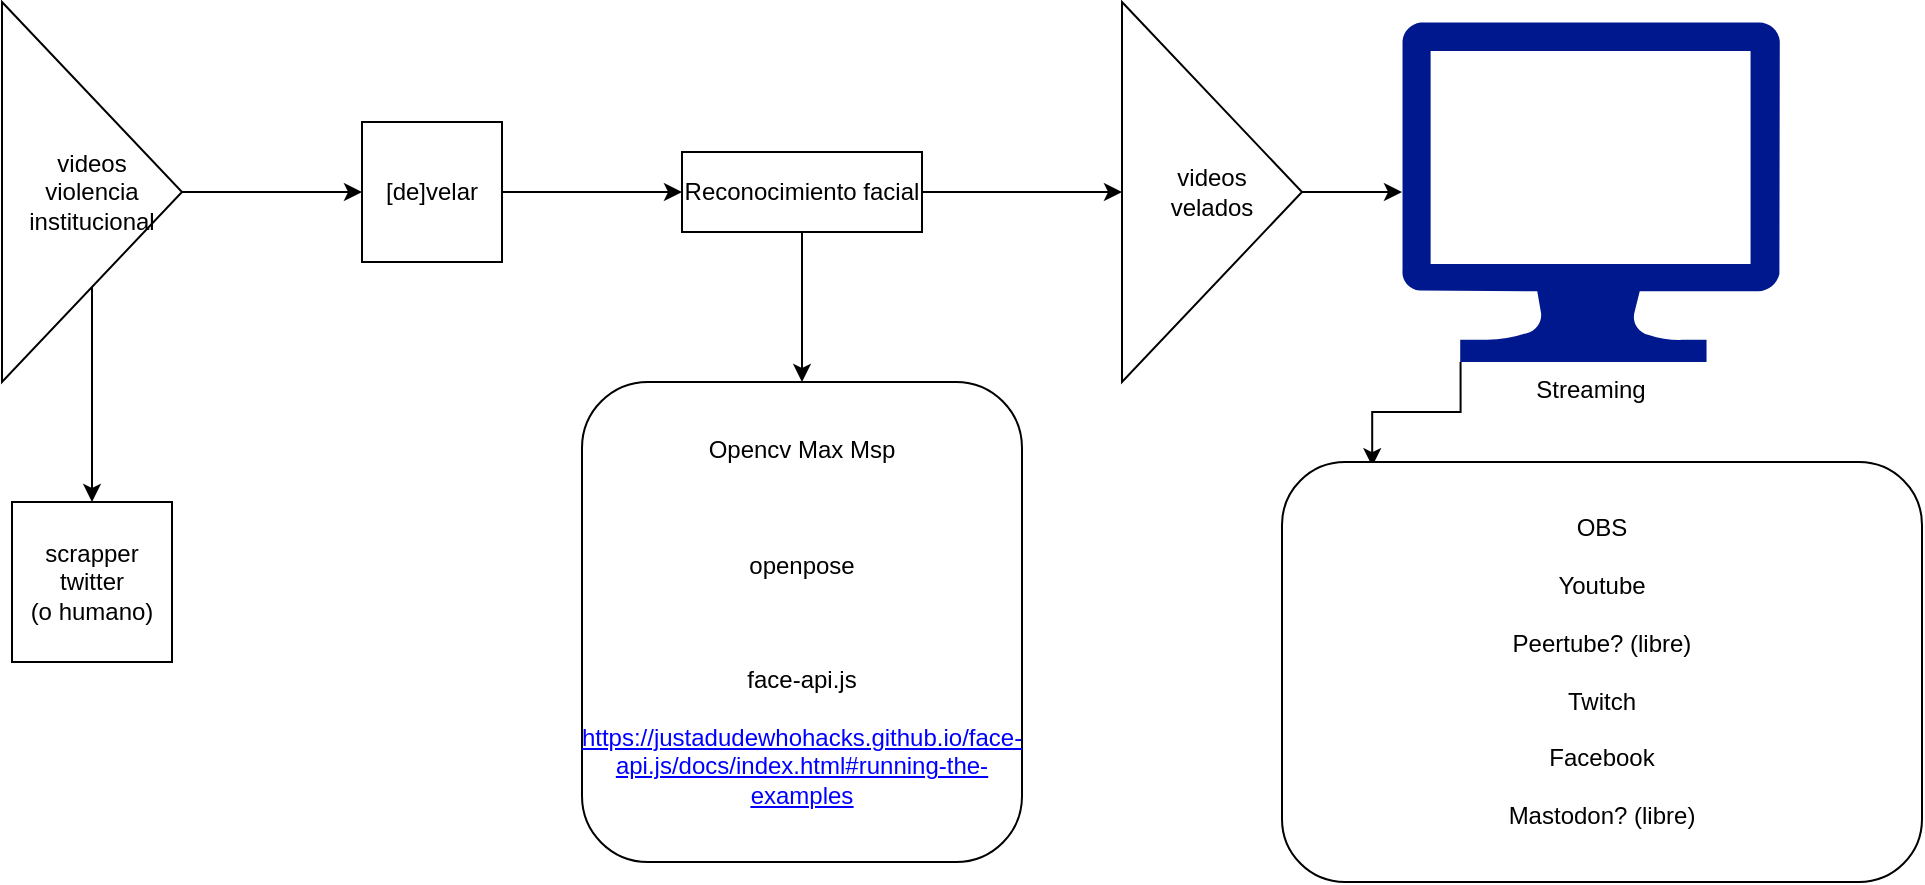 <mxfile version="13.10.7" type="github">
  <diagram id="df4LoSMx6PirMKs4pR7R" name="Page-1">
    <mxGraphModel dx="868" dy="1587" grid="1" gridSize="10" guides="1" tooltips="1" connect="1" arrows="1" fold="1" page="1" pageScale="1" pageWidth="850" pageHeight="1100" math="0" shadow="0">
      <root>
        <mxCell id="0" />
        <mxCell id="1" parent="0" />
        <mxCell id="53Ct0VY88A1SnN8FUH9h-12" style="edgeStyle=orthogonalEdgeStyle;rounded=0;orthogonalLoop=1;jettySize=auto;html=1;exitX=1;exitY=0.5;exitDx=0;exitDy=0;entryX=0;entryY=0.5;entryDx=0;entryDy=0;" edge="1" parent="1" source="53Ct0VY88A1SnN8FUH9h-8" target="0yU8QN1c-Rf17GfS3aar-1">
          <mxGeometry relative="1" as="geometry" />
        </mxCell>
        <mxCell id="53Ct0VY88A1SnN8FUH9h-8" value="[de]velar" style="whiteSpace=wrap;html=1;aspect=fixed;" vertex="1" parent="1">
          <mxGeometry x="330" y="20" width="70" height="70" as="geometry" />
        </mxCell>
        <mxCell id="53Ct0VY88A1SnN8FUH9h-11" style="edgeStyle=orthogonalEdgeStyle;rounded=0;orthogonalLoop=1;jettySize=auto;html=1;exitX=1;exitY=0.5;exitDx=0;exitDy=0;entryX=0;entryY=0.5;entryDx=0;entryDy=0;" edge="1" parent="1" source="53Ct0VY88A1SnN8FUH9h-9" target="53Ct0VY88A1SnN8FUH9h-8">
          <mxGeometry relative="1" as="geometry" />
        </mxCell>
        <mxCell id="53Ct0VY88A1SnN8FUH9h-15" style="edgeStyle=orthogonalEdgeStyle;rounded=0;orthogonalLoop=1;jettySize=auto;html=1;exitX=1;exitY=0.5;exitDx=0;exitDy=0;" edge="1" parent="1" source="0yU8QN1c-Rf17GfS3aar-1" target="53Ct0VY88A1SnN8FUH9h-14">
          <mxGeometry relative="1" as="geometry" />
        </mxCell>
        <mxCell id="53Ct0VY88A1SnN8FUH9h-19" style="edgeStyle=orthogonalEdgeStyle;rounded=0;orthogonalLoop=1;jettySize=auto;html=1;exitX=0.5;exitY=1;exitDx=0;exitDy=0;entryX=0.5;entryY=0;entryDx=0;entryDy=0;" edge="1" parent="1" source="0yU8QN1c-Rf17GfS3aar-1" target="53Ct0VY88A1SnN8FUH9h-18">
          <mxGeometry relative="1" as="geometry" />
        </mxCell>
        <mxCell id="0yU8QN1c-Rf17GfS3aar-1" value="Reconocimiento facial" style="rounded=0;whiteSpace=wrap;html=1;" vertex="1" parent="1">
          <mxGeometry x="490" y="35" width="120" height="40" as="geometry" />
        </mxCell>
        <mxCell id="53Ct0VY88A1SnN8FUH9h-16" style="edgeStyle=orthogonalEdgeStyle;rounded=0;orthogonalLoop=1;jettySize=auto;html=1;exitX=0.5;exitY=1;exitDx=0;exitDy=0;" edge="1" parent="1" source="53Ct0VY88A1SnN8FUH9h-9" target="53Ct0VY88A1SnN8FUH9h-10">
          <mxGeometry relative="1" as="geometry" />
        </mxCell>
        <mxCell id="53Ct0VY88A1SnN8FUH9h-9" value="&lt;div&gt;videos&lt;/div&gt;&lt;div&gt;violencia institucional&lt;br&gt;&lt;/div&gt;" style="triangle;whiteSpace=wrap;html=1;" vertex="1" parent="1">
          <mxGeometry x="150" y="-40" width="90" height="190" as="geometry" />
        </mxCell>
        <mxCell id="53Ct0VY88A1SnN8FUH9h-10" value="&lt;div&gt;scrapper twitter&lt;/div&gt;&lt;div&gt;(o humano)&lt;br&gt;&lt;/div&gt;" style="whiteSpace=wrap;html=1;aspect=fixed;" vertex="1" parent="1">
          <mxGeometry x="155" y="210" width="80" height="80" as="geometry" />
        </mxCell>
        <mxCell id="53Ct0VY88A1SnN8FUH9h-24" style="edgeStyle=orthogonalEdgeStyle;rounded=0;orthogonalLoop=1;jettySize=auto;html=1;exitX=1;exitY=0.5;exitDx=0;exitDy=0;entryX=0;entryY=0.5;entryDx=0;entryDy=0;entryPerimeter=0;" edge="1" parent="1" source="53Ct0VY88A1SnN8FUH9h-14" target="53Ct0VY88A1SnN8FUH9h-23">
          <mxGeometry relative="1" as="geometry" />
        </mxCell>
        <mxCell id="53Ct0VY88A1SnN8FUH9h-14" value="&lt;div&gt;videos&lt;/div&gt;&lt;div&gt;velados&lt;br&gt;&lt;/div&gt;" style="triangle;whiteSpace=wrap;html=1;" vertex="1" parent="1">
          <mxGeometry x="710" y="-40" width="90" height="190" as="geometry" />
        </mxCell>
        <mxCell id="53Ct0VY88A1SnN8FUH9h-18" value="&lt;div&gt;Opencv Max Msp&lt;br&gt;&lt;/div&gt;&lt;div&gt;&lt;br&gt;&lt;/div&gt;&lt;div&gt;&lt;br&gt;&lt;/div&gt;&lt;div&gt;&lt;br&gt;&lt;/div&gt;&lt;div&gt;openpose&lt;/div&gt;&lt;div&gt;&lt;br&gt;&lt;/div&gt;&lt;div&gt;&lt;br&gt;&lt;/div&gt;&lt;div&gt;&lt;br&gt;&lt;/div&gt;&lt;div&gt;face-api.js&lt;/div&gt;&lt;div&gt;&lt;br&gt;&lt;/div&gt;&lt;p style=&quot;margin-top: 0px ; margin-bottom: 0px ; margin-left: 0px ; margin-right: 0px ; text-indent: 0px&quot;&gt;&lt;a href=&quot;https://justadudewhohacks.github.io/face-api.js/docs/index.html#running-the-examples&quot;&gt;&lt;span style=&quot;text-decoration: underline ; color: #0000ff&quot;&gt;https://justadudewhohacks.github.io/face-api.js/docs/index.html#running-the-examples&lt;/span&gt;&lt;/a&gt; &lt;/p&gt;" style="rounded=1;whiteSpace=wrap;html=1;" vertex="1" parent="1">
          <mxGeometry x="440" y="150" width="220" height="240" as="geometry" />
        </mxCell>
        <mxCell id="53Ct0VY88A1SnN8FUH9h-26" style="edgeStyle=orthogonalEdgeStyle;rounded=0;orthogonalLoop=1;jettySize=auto;html=1;exitX=0.155;exitY=1;exitDx=0;exitDy=0;exitPerimeter=0;entryX=0.141;entryY=0.01;entryDx=0;entryDy=0;entryPerimeter=0;" edge="1" parent="1" source="53Ct0VY88A1SnN8FUH9h-23" target="53Ct0VY88A1SnN8FUH9h-25">
          <mxGeometry relative="1" as="geometry" />
        </mxCell>
        <mxCell id="53Ct0VY88A1SnN8FUH9h-23" value="Streaming" style="aspect=fixed;pointerEvents=1;shadow=0;dashed=0;html=1;strokeColor=none;labelPosition=center;verticalLabelPosition=bottom;verticalAlign=top;align=center;fillColor=#00188D;shape=mxgraph.azure.computer" vertex="1" parent="1">
          <mxGeometry x="850" y="-30" width="188.89" height="170" as="geometry" />
        </mxCell>
        <mxCell id="53Ct0VY88A1SnN8FUH9h-25" value="&lt;div&gt;OBS &lt;br&gt;&lt;/div&gt;&lt;div&gt;&lt;br&gt;&lt;/div&gt;&lt;div&gt;Youtube&lt;/div&gt;&lt;div&gt;&lt;br&gt;&lt;/div&gt;&lt;div&gt;Peertube? (libre)&lt;br&gt;&lt;/div&gt;&lt;div&gt;&lt;br&gt;&lt;/div&gt;&lt;div&gt;Twitch&lt;/div&gt;&lt;div&gt;&lt;br&gt;&lt;/div&gt;&lt;div&gt;Facebook&lt;/div&gt;&lt;div&gt;&lt;br&gt;&lt;/div&gt;&lt;div&gt;Mastodon? (libre)&lt;br&gt;&lt;/div&gt;" style="rounded=1;whiteSpace=wrap;html=1;" vertex="1" parent="1">
          <mxGeometry x="790" y="190" width="320" height="210" as="geometry" />
        </mxCell>
      </root>
    </mxGraphModel>
  </diagram>
</mxfile>
